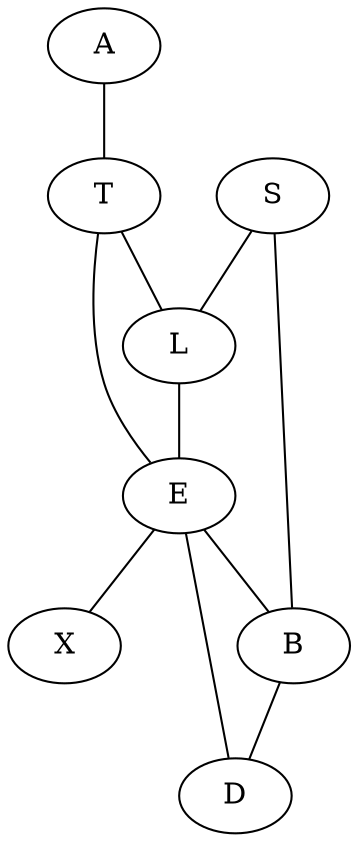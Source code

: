 strict graph "" {
	A -- T;
	S -- L;
	S -- B;
	T -- L;
	T -- E;
	L -- E;
	E -- B;
	E -- X;
	E -- D;
	B -- D;
}
